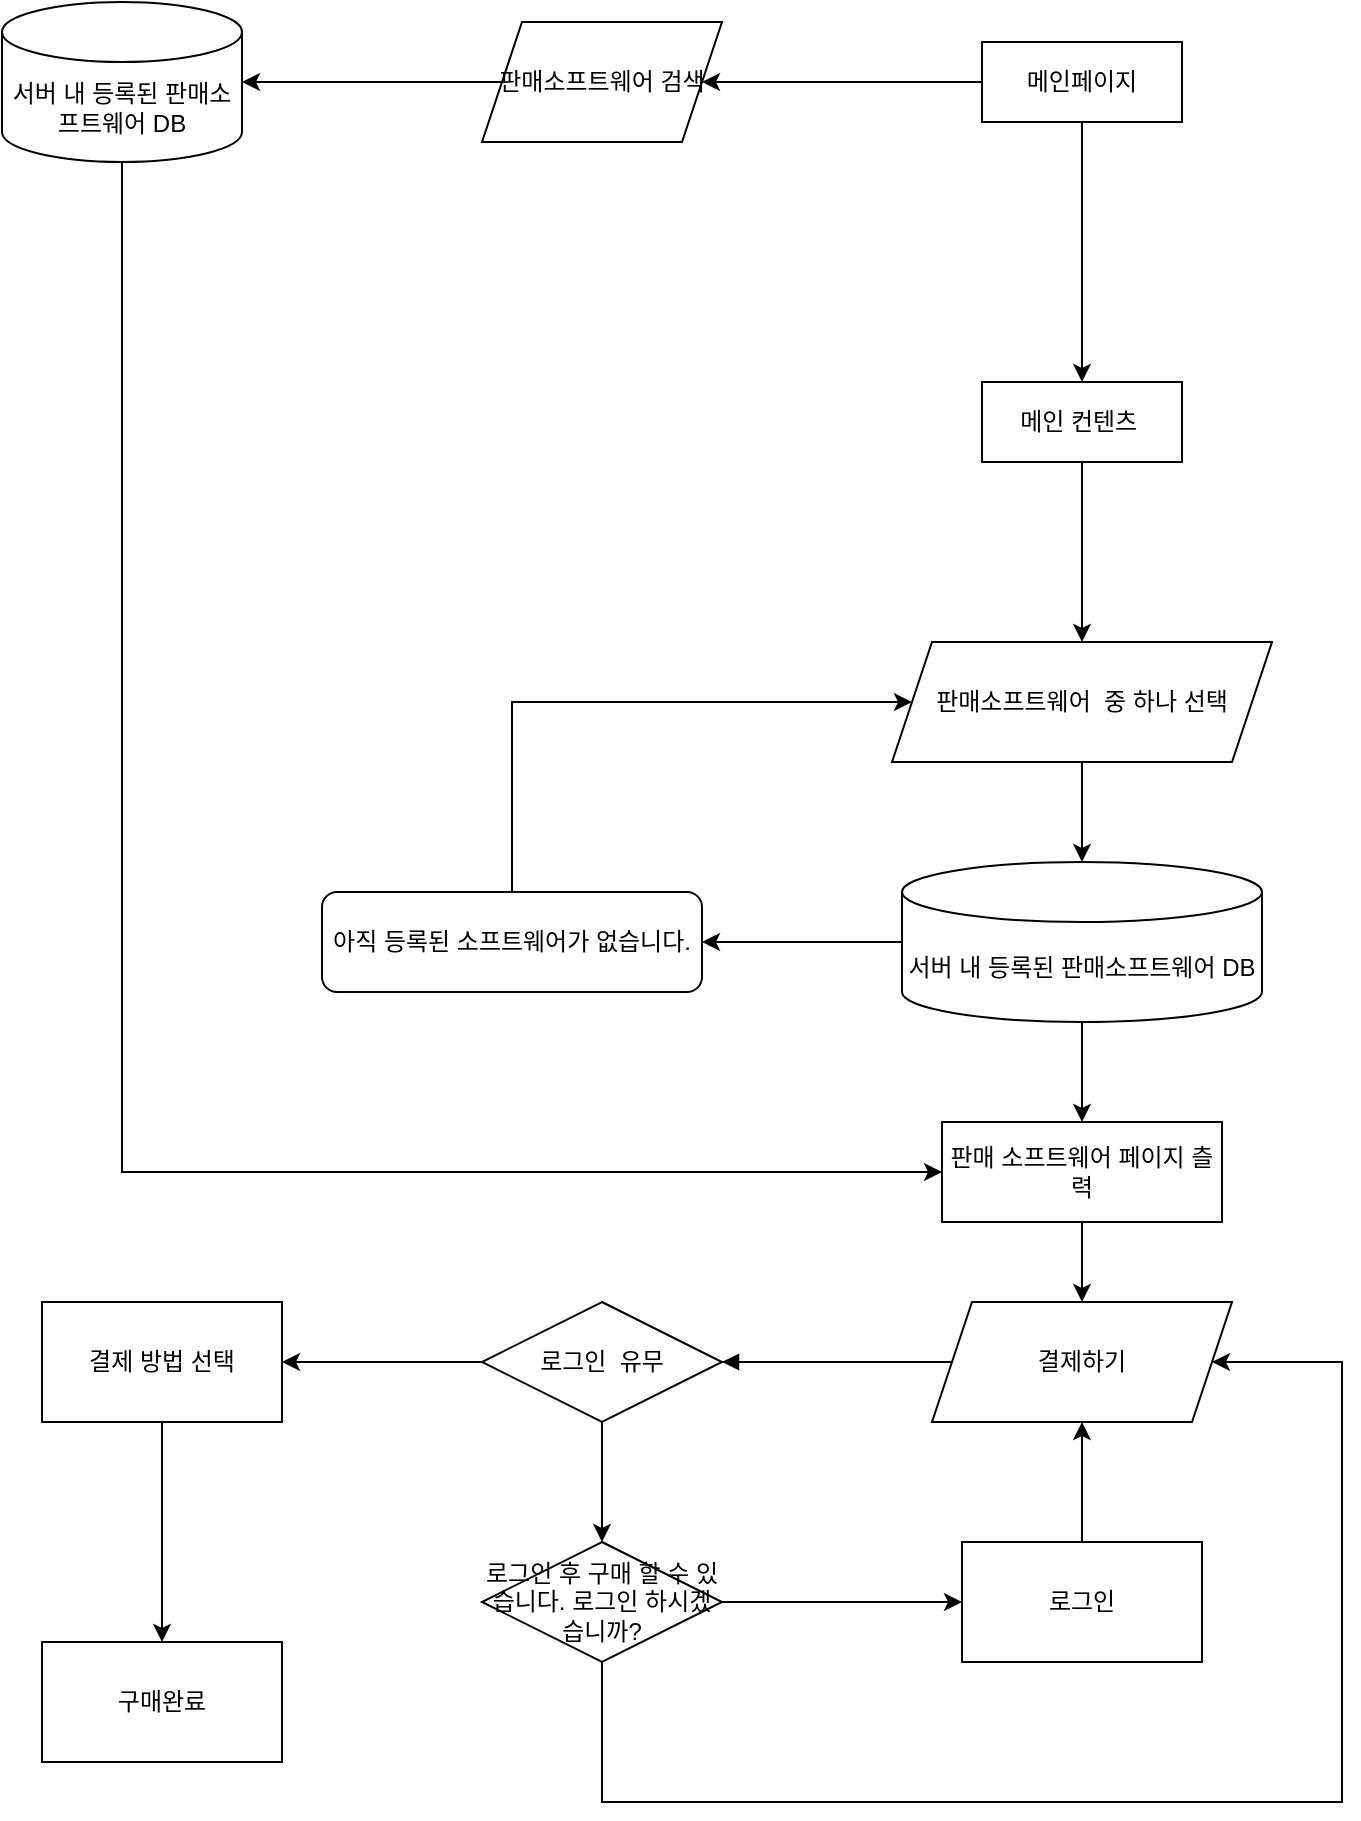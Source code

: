 <mxfile version="28.0.3">
  <diagram name="플로우차트" id="vgDLcrf7jmCSCl8ymj3p">
    <mxGraphModel dx="1040" dy="1169" grid="1" gridSize="10" guides="1" tooltips="1" connect="1" arrows="1" fold="1" page="1" pageScale="1" pageWidth="827" pageHeight="1169" math="0" shadow="0">
      <root>
        <mxCell id="0" />
        <mxCell id="1" parent="0" />
        <mxCell id="PNAKvVLvaJzW4dRwLkTR-1" value="" style="edgeStyle=orthogonalEdgeStyle;rounded=0;orthogonalLoop=1;jettySize=auto;html=1;" edge="1" parent="1" source="PNAKvVLvaJzW4dRwLkTR-3" target="PNAKvVLvaJzW4dRwLkTR-19">
          <mxGeometry relative="1" as="geometry" />
        </mxCell>
        <mxCell id="PNAKvVLvaJzW4dRwLkTR-2" value="" style="edgeStyle=orthogonalEdgeStyle;rounded=0;orthogonalLoop=1;jettySize=auto;html=1;" edge="1" parent="1" source="PNAKvVLvaJzW4dRwLkTR-3" target="PNAKvVLvaJzW4dRwLkTR-17">
          <mxGeometry relative="1" as="geometry" />
        </mxCell>
        <mxCell id="PNAKvVLvaJzW4dRwLkTR-3" value="로그인&amp;nbsp; 유무&lt;span style=&quot;color: rgba(0, 0, 0, 0); font-family: monospace; font-size: 0px; text-align: start; text-wrap-mode: nowrap;&quot;&gt;%3CmxGraphModel%3E%3Croot%3E%3CmxCell%20id%3D%220%22%2F%3E%3CmxCell%20id%3D%221%22%20parent%3D%220%22%2F%3E%3CmxCell%20id%3D%222%22%20value%3D%22%ED%8C%90%EB%A7%A4%EC%86%8C%ED%94%84%ED%8A%B8%EC%9B%A8%EC%96%B4%26amp%3Bnbsp%3B%20%EC%A4%91%20%ED%95%98%EB%82%98%20%EC%84%A0%ED%83%9D%22%20style%3D%22shape%3Dparallelogram%3Bperimeter%3DparallelogramPerimeter%3BwhiteSpace%3Dwrap%3Bhtml%3D1%3BfixedSize%3D1%3B%22%20vertex%3D%221%22%20parent%3D%221%22%3E%3CmxGeometry%20x%3D%22480%22%20y%3D%22350%22%20width%3D%22120%22%20height%3D%2260%22%20as%3D%22geometry%22%2F%3E%3C%2FmxCell%3E%3C%2Froot%3E%3C%2FmxGraphModel%3E&lt;/span&gt;" style="shape=rhombus;perimeter=rhombusPerimeter;whiteSpace=wrap;html=1;align=center;" vertex="1" parent="1">
          <mxGeometry x="240" y="710" width="120" height="60" as="geometry" />
        </mxCell>
        <mxCell id="PNAKvVLvaJzW4dRwLkTR-4" value="" style="edgeStyle=orthogonalEdgeStyle;rounded=0;orthogonalLoop=1;jettySize=auto;html=1;" edge="1" parent="1" source="PNAKvVLvaJzW4dRwLkTR-5" target="PNAKvVLvaJzW4dRwLkTR-10">
          <mxGeometry relative="1" as="geometry" />
        </mxCell>
        <mxCell id="PNAKvVLvaJzW4dRwLkTR-5" value="메인 컨텐츠&amp;nbsp;" style="whiteSpace=wrap;html=1;align=center;" vertex="1" parent="1">
          <mxGeometry x="490" y="250" width="100" height="40" as="geometry" />
        </mxCell>
        <mxCell id="PNAKvVLvaJzW4dRwLkTR-6" value="" style="edgeStyle=orthogonalEdgeStyle;rounded=0;orthogonalLoop=1;jettySize=auto;html=1;" edge="1" parent="1" source="PNAKvVLvaJzW4dRwLkTR-8" target="PNAKvVLvaJzW4dRwLkTR-5">
          <mxGeometry relative="1" as="geometry" />
        </mxCell>
        <mxCell id="PNAKvVLvaJzW4dRwLkTR-7" value="" style="edgeStyle=orthogonalEdgeStyle;rounded=0;orthogonalLoop=1;jettySize=auto;html=1;entryX=1;entryY=0.5;entryDx=0;entryDy=0;" edge="1" parent="1" source="PNAKvVLvaJzW4dRwLkTR-8" target="PNAKvVLvaJzW4dRwLkTR-11">
          <mxGeometry relative="1" as="geometry">
            <mxPoint x="410" y="100" as="targetPoint" />
          </mxGeometry>
        </mxCell>
        <mxCell id="PNAKvVLvaJzW4dRwLkTR-8" value="메인페이지" style="whiteSpace=wrap;html=1;align=center;" vertex="1" parent="1">
          <mxGeometry x="490" y="80" width="100" height="40" as="geometry" />
        </mxCell>
        <mxCell id="PNAKvVLvaJzW4dRwLkTR-9" value="" style="edgeStyle=orthogonalEdgeStyle;rounded=0;orthogonalLoop=1;jettySize=auto;html=1;entryX=0.5;entryY=0;entryDx=0;entryDy=0;entryPerimeter=0;" edge="1" parent="1" source="PNAKvVLvaJzW4dRwLkTR-10" target="PNAKvVLvaJzW4dRwLkTR-26">
          <mxGeometry relative="1" as="geometry" />
        </mxCell>
        <mxCell id="PNAKvVLvaJzW4dRwLkTR-10" value="판매소프트웨어&amp;nbsp; 중 하나 선택" style="shape=parallelogram;perimeter=parallelogramPerimeter;whiteSpace=wrap;html=1;fixedSize=1;" vertex="1" parent="1">
          <mxGeometry x="445" y="380" width="190" height="60" as="geometry" />
        </mxCell>
        <mxCell id="PNAKvVLvaJzW4dRwLkTR-11" value="판매소프트웨어 검색" style="shape=parallelogram;perimeter=parallelogramPerimeter;whiteSpace=wrap;html=1;fixedSize=1;" vertex="1" parent="1">
          <mxGeometry x="240" y="70" width="120" height="60" as="geometry" />
        </mxCell>
        <mxCell id="PNAKvVLvaJzW4dRwLkTR-12" value="" style="edgeStyle=orthogonalEdgeStyle;rounded=0;orthogonalLoop=1;jettySize=auto;html=1;" edge="1" parent="1" source="PNAKvVLvaJzW4dRwLkTR-13" target="PNAKvVLvaJzW4dRwLkTR-14">
          <mxGeometry relative="1" as="geometry" />
        </mxCell>
        <mxCell id="PNAKvVLvaJzW4dRwLkTR-13" value="판매 소프트웨어 페이지 츨력" style="whiteSpace=wrap;html=1;align=center;" vertex="1" parent="1">
          <mxGeometry x="470" y="620" width="140" height="50" as="geometry" />
        </mxCell>
        <mxCell id="PNAKvVLvaJzW4dRwLkTR-14" value="결제하기" style="shape=parallelogram;perimeter=parallelogramPerimeter;whiteSpace=wrap;html=1;fixedSize=1;" vertex="1" parent="1">
          <mxGeometry x="465" y="710" width="150" height="60" as="geometry" />
        </mxCell>
        <mxCell id="PNAKvVLvaJzW4dRwLkTR-15" value="" style="html=1;verticalAlign=bottom;endArrow=block;curved=0;rounded=0;entryX=1;entryY=0.5;entryDx=0;entryDy=0;exitX=0;exitY=0.5;exitDx=0;exitDy=0;" edge="1" parent="1" source="PNAKvVLvaJzW4dRwLkTR-14" target="PNAKvVLvaJzW4dRwLkTR-3">
          <mxGeometry width="80" relative="1" as="geometry">
            <mxPoint x="380" y="320" as="sourcePoint" />
            <mxPoint x="460" y="320" as="targetPoint" />
          </mxGeometry>
        </mxCell>
        <mxCell id="PNAKvVLvaJzW4dRwLkTR-16" value="" style="edgeStyle=orthogonalEdgeStyle;rounded=0;orthogonalLoop=1;jettySize=auto;html=1;exitX=0.5;exitY=1;exitDx=0;exitDy=0;entryX=1;entryY=0.5;entryDx=0;entryDy=0;" edge="1" parent="1" source="PNAKvVLvaJzW4dRwLkTR-17" target="PNAKvVLvaJzW4dRwLkTR-14">
          <mxGeometry relative="1" as="geometry">
            <mxPoint x="300" y="960" as="targetPoint" />
            <Array as="points">
              <mxPoint x="300" y="960" />
              <mxPoint x="670" y="960" />
              <mxPoint x="670" y="740" />
            </Array>
          </mxGeometry>
        </mxCell>
        <mxCell id="PNAKvVLvaJzW4dRwLkTR-17" value="로그인 후 구매 할 수 있습니다. 로그인 하시겠습니까?" style="shape=rhombus;perimeter=rhombusPerimeter;whiteSpace=wrap;html=1;align=center;" vertex="1" parent="1">
          <mxGeometry x="240" y="830" width="120" height="60" as="geometry" />
        </mxCell>
        <mxCell id="PNAKvVLvaJzW4dRwLkTR-18" value="" style="edgeStyle=orthogonalEdgeStyle;rounded=0;orthogonalLoop=1;jettySize=auto;html=1;" edge="1" parent="1" source="PNAKvVLvaJzW4dRwLkTR-19" target="PNAKvVLvaJzW4dRwLkTR-20">
          <mxGeometry relative="1" as="geometry" />
        </mxCell>
        <mxCell id="PNAKvVLvaJzW4dRwLkTR-19" value="결제 방법 선택" style="whiteSpace=wrap;html=1;" vertex="1" parent="1">
          <mxGeometry x="20" y="710" width="120" height="60" as="geometry" />
        </mxCell>
        <mxCell id="PNAKvVLvaJzW4dRwLkTR-20" value="구매완료" style="whiteSpace=wrap;html=1;" vertex="1" parent="1">
          <mxGeometry x="20" y="880" width="120" height="60" as="geometry" />
        </mxCell>
        <mxCell id="PNAKvVLvaJzW4dRwLkTR-23" value="" style="edgeStyle=orthogonalEdgeStyle;rounded=0;orthogonalLoop=1;jettySize=auto;html=1;" edge="1" parent="1" source="PNAKvVLvaJzW4dRwLkTR-24" target="PNAKvVLvaJzW4dRwLkTR-14">
          <mxGeometry relative="1" as="geometry" />
        </mxCell>
        <mxCell id="PNAKvVLvaJzW4dRwLkTR-24" value="로그인" style="whiteSpace=wrap;html=1;" vertex="1" parent="1">
          <mxGeometry x="480" y="830" width="120" height="60" as="geometry" />
        </mxCell>
        <mxCell id="PNAKvVLvaJzW4dRwLkTR-25" value="" style="edgeStyle=orthogonalEdgeStyle;rounded=0;orthogonalLoop=1;jettySize=auto;html=1;" edge="1" parent="1" source="PNAKvVLvaJzW4dRwLkTR-26" target="PNAKvVLvaJzW4dRwLkTR-28">
          <mxGeometry relative="1" as="geometry" />
        </mxCell>
        <mxCell id="PNAKvVLvaJzW4dRwLkTR-26" value="서버 내 등록된 판매소프트웨어 DB" style="shape=cylinder3;whiteSpace=wrap;html=1;boundedLbl=1;backgroundOutline=1;size=15;" vertex="1" parent="1">
          <mxGeometry x="450" y="490" width="180" height="80" as="geometry" />
        </mxCell>
        <mxCell id="PNAKvVLvaJzW4dRwLkTR-27" value="" style="endArrow=classic;html=1;rounded=0;exitX=0.5;exitY=1;exitDx=0;exitDy=0;exitPerimeter=0;entryX=0.5;entryY=0;entryDx=0;entryDy=0;edgeStyle=orthogonalEdgeStyle;" edge="1" parent="1" source="PNAKvVLvaJzW4dRwLkTR-26" target="PNAKvVLvaJzW4dRwLkTR-13">
          <mxGeometry width="50" height="50" relative="1" as="geometry">
            <mxPoint x="460" y="730" as="sourcePoint" />
            <mxPoint x="510" y="680" as="targetPoint" />
          </mxGeometry>
        </mxCell>
        <mxCell id="PNAKvVLvaJzW4dRwLkTR-28" value="아직 등록된 소프트웨어가 없습니다." style="rounded=1;whiteSpace=wrap;html=1;" vertex="1" parent="1">
          <mxGeometry x="160" y="505" width="190" height="50" as="geometry" />
        </mxCell>
        <mxCell id="PNAKvVLvaJzW4dRwLkTR-29" style="edgeStyle=orthogonalEdgeStyle;rounded=0;orthogonalLoop=1;jettySize=auto;html=1;exitX=0.5;exitY=1;exitDx=0;exitDy=0;" edge="1" parent="1" source="PNAKvVLvaJzW4dRwLkTR-28" target="PNAKvVLvaJzW4dRwLkTR-28">
          <mxGeometry relative="1" as="geometry" />
        </mxCell>
        <mxCell id="PNAKvVLvaJzW4dRwLkTR-30" value="" style="endArrow=classic;html=1;rounded=0;exitX=0.5;exitY=0;exitDx=0;exitDy=0;entryX=0;entryY=0.5;entryDx=0;entryDy=0;edgeStyle=orthogonalEdgeStyle;" edge="1" parent="1" source="PNAKvVLvaJzW4dRwLkTR-28" target="PNAKvVLvaJzW4dRwLkTR-10">
          <mxGeometry width="50" height="50" relative="1" as="geometry">
            <mxPoint x="380" y="470" as="sourcePoint" />
            <mxPoint x="430" y="420" as="targetPoint" />
            <Array as="points">
              <mxPoint x="255" y="410" />
            </Array>
          </mxGeometry>
        </mxCell>
        <mxCell id="PNAKvVLvaJzW4dRwLkTR-40" value="" style="edgeStyle=orthogonalEdgeStyle;rounded=0;orthogonalLoop=1;jettySize=auto;html=1;exitX=1;exitY=0.5;exitDx=0;exitDy=0;" edge="1" parent="1" source="PNAKvVLvaJzW4dRwLkTR-17" target="PNAKvVLvaJzW4dRwLkTR-24">
          <mxGeometry relative="1" as="geometry">
            <mxPoint x="390" y="850" as="sourcePoint" />
            <mxPoint x="390" y="910" as="targetPoint" />
          </mxGeometry>
        </mxCell>
        <mxCell id="PNAKvVLvaJzW4dRwLkTR-44" value="" style="edgeStyle=orthogonalEdgeStyle;rounded=0;orthogonalLoop=1;jettySize=auto;html=1;entryX=0;entryY=0.5;entryDx=0;entryDy=0;" edge="1" parent="1" source="PNAKvVLvaJzW4dRwLkTR-41" target="PNAKvVLvaJzW4dRwLkTR-13">
          <mxGeometry relative="1" as="geometry">
            <mxPoint x="60" y="230" as="targetPoint" />
            <Array as="points">
              <mxPoint x="60" y="645" />
            </Array>
          </mxGeometry>
        </mxCell>
        <mxCell id="PNAKvVLvaJzW4dRwLkTR-41" value="서버 내 등록된 판매소프트웨어 DB" style="shape=cylinder3;whiteSpace=wrap;html=1;boundedLbl=1;backgroundOutline=1;size=15;" vertex="1" parent="1">
          <mxGeometry y="60" width="120" height="80" as="geometry" />
        </mxCell>
        <mxCell id="PNAKvVLvaJzW4dRwLkTR-42" value="" style="endArrow=classic;html=1;rounded=0;exitX=0;exitY=0.5;exitDx=0;exitDy=0;entryX=1;entryY=0.5;entryDx=0;entryDy=0;entryPerimeter=0;" edge="1" parent="1" source="PNAKvVLvaJzW4dRwLkTR-11" target="PNAKvVLvaJzW4dRwLkTR-41">
          <mxGeometry width="50" height="50" relative="1" as="geometry">
            <mxPoint y="190" as="sourcePoint" />
            <mxPoint x="50" y="140" as="targetPoint" />
          </mxGeometry>
        </mxCell>
      </root>
    </mxGraphModel>
  </diagram>
</mxfile>
